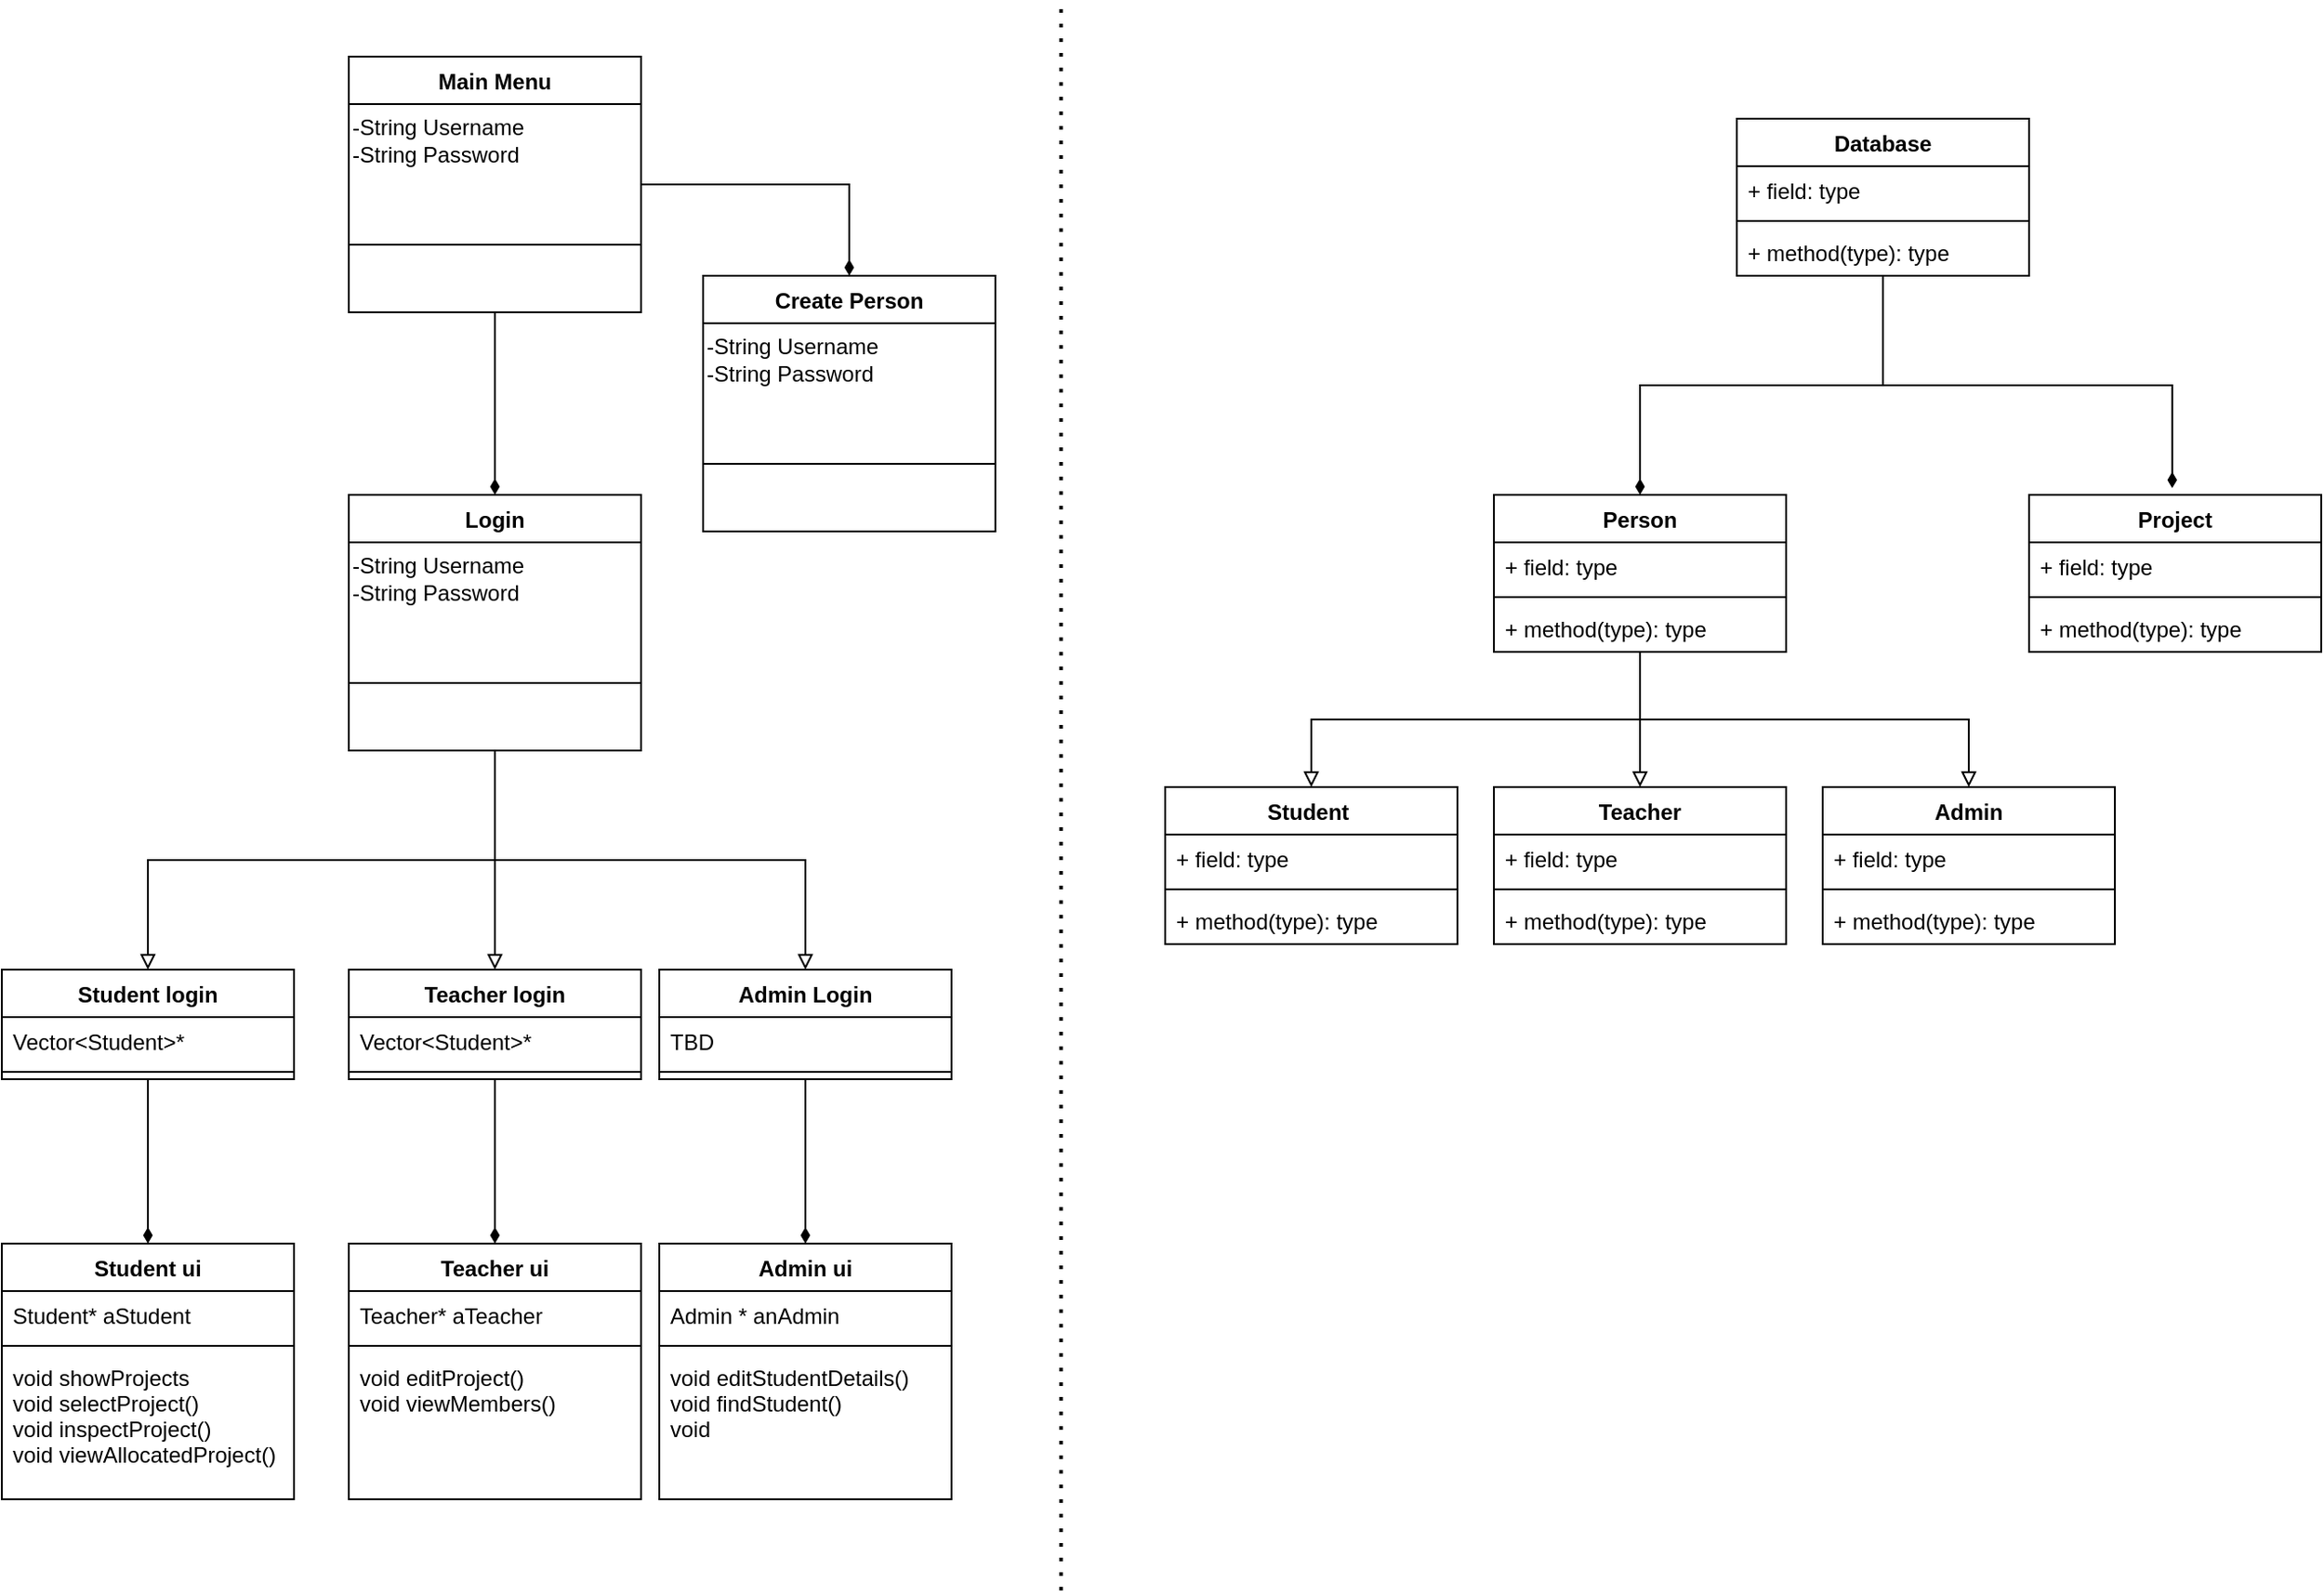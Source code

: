 <mxfile version="20.8.21" type="device"><diagram name="Page-1" id="2kKfXOonwc2UUbp3zuUh"><mxGraphModel dx="2327" dy="830" grid="1" gridSize="10" guides="1" tooltips="1" connect="1" arrows="1" fold="1" page="1" pageScale="1" pageWidth="827" pageHeight="1169" math="0" shadow="0"><root><mxCell id="0"/><mxCell id="1" parent="0"/><mxCell id="gY4Zzhv0Fi-jnLD5Jdes-37" style="edgeStyle=orthogonalEdgeStyle;rounded=0;orthogonalLoop=1;jettySize=auto;html=1;exitX=0.5;exitY=1;exitDx=0;exitDy=0;entryX=0.5;entryY=1;entryDx=0;entryDy=0;endArrow=diamondThin;endFill=1;endSize=12;" parent="1" edge="1"><mxGeometry relative="1" as="geometry"><Array as="points"><mxPoint x="540" y="750"/><mxPoint x="190" y="750"/></Array><mxPoint x="540" y="550" as="sourcePoint"/></mxGeometry></mxCell><mxCell id="j2PaALO1Gbyi4h6pqhbA-11" value="" style="endArrow=none;dashed=1;html=1;dashPattern=1 3;strokeWidth=2;rounded=0;" parent="1" edge="1"><mxGeometry width="50" height="50" relative="1" as="geometry"><mxPoint x="120" y="890" as="sourcePoint"/><mxPoint x="120" y="20" as="targetPoint"/></mxGeometry></mxCell><mxCell id="Xdrip_yZhPIeoHzljRp7-18" style="edgeStyle=orthogonalEdgeStyle;rounded=0;orthogonalLoop=1;jettySize=auto;html=1;exitX=0.5;exitY=1;exitDx=0;exitDy=0;endArrow=diamondThin;endFill=1;" edge="1" parent="1" source="j2PaALO1Gbyi4h6pqhbA-18" target="j2PaALO1Gbyi4h6pqhbA-50"><mxGeometry relative="1" as="geometry"/></mxCell><mxCell id="j2PaALO1Gbyi4h6pqhbA-18" value="Student login" style="swimlane;fontStyle=1;align=center;verticalAlign=top;childLayout=stackLayout;horizontal=1;startSize=26;horizontalStack=0;resizeParent=1;resizeParentMax=0;resizeLast=0;collapsible=1;marginBottom=0;" parent="1" vertex="1"><mxGeometry x="-460" y="550" width="160" height="60" as="geometry"/></mxCell><mxCell id="j2PaALO1Gbyi4h6pqhbA-19" value="Vector&lt;Student&gt;*" style="text;strokeColor=none;fillColor=none;align=left;verticalAlign=top;spacingLeft=4;spacingRight=4;overflow=hidden;rotatable=0;points=[[0,0.5],[1,0.5]];portConstraint=eastwest;" parent="j2PaALO1Gbyi4h6pqhbA-18" vertex="1"><mxGeometry y="26" width="160" height="26" as="geometry"/></mxCell><mxCell id="j2PaALO1Gbyi4h6pqhbA-20" value="" style="line;strokeWidth=1;fillColor=none;align=left;verticalAlign=middle;spacingTop=-1;spacingLeft=3;spacingRight=3;rotatable=0;labelPosition=right;points=[];portConstraint=eastwest;strokeColor=inherit;" parent="j2PaALO1Gbyi4h6pqhbA-18" vertex="1"><mxGeometry y="52" width="160" height="8" as="geometry"/></mxCell><mxCell id="Xdrip_yZhPIeoHzljRp7-19" style="edgeStyle=orthogonalEdgeStyle;rounded=0;orthogonalLoop=1;jettySize=auto;html=1;exitX=0.5;exitY=1;exitDx=0;exitDy=0;entryX=0.5;entryY=0;entryDx=0;entryDy=0;endArrow=diamondThin;endFill=1;" edge="1" parent="1" source="j2PaALO1Gbyi4h6pqhbA-30" target="j2PaALO1Gbyi4h6pqhbA-54"><mxGeometry relative="1" as="geometry"/></mxCell><mxCell id="j2PaALO1Gbyi4h6pqhbA-30" value="Teacher login" style="swimlane;fontStyle=1;align=center;verticalAlign=top;childLayout=stackLayout;horizontal=1;startSize=26;horizontalStack=0;resizeParent=1;resizeParentMax=0;resizeLast=0;collapsible=1;marginBottom=0;" parent="1" vertex="1"><mxGeometry x="-270" y="550" width="160" height="60" as="geometry"/></mxCell><mxCell id="j2PaALO1Gbyi4h6pqhbA-31" value="Vector&lt;Student&gt;*" style="text;strokeColor=none;fillColor=none;align=left;verticalAlign=top;spacingLeft=4;spacingRight=4;overflow=hidden;rotatable=0;points=[[0,0.5],[1,0.5]];portConstraint=eastwest;" parent="j2PaALO1Gbyi4h6pqhbA-30" vertex="1"><mxGeometry y="26" width="160" height="26" as="geometry"/></mxCell><mxCell id="j2PaALO1Gbyi4h6pqhbA-32" value="" style="line;strokeWidth=1;fillColor=none;align=left;verticalAlign=middle;spacingTop=-1;spacingLeft=3;spacingRight=3;rotatable=0;labelPosition=right;points=[];portConstraint=eastwest;strokeColor=inherit;" parent="j2PaALO1Gbyi4h6pqhbA-30" vertex="1"><mxGeometry y="52" width="160" height="8" as="geometry"/></mxCell><mxCell id="Xdrip_yZhPIeoHzljRp7-20" style="edgeStyle=orthogonalEdgeStyle;rounded=0;orthogonalLoop=1;jettySize=auto;html=1;exitX=0.5;exitY=1;exitDx=0;exitDy=0;entryX=0.5;entryY=0;entryDx=0;entryDy=0;endArrow=diamondThin;endFill=1;" edge="1" parent="1" source="j2PaALO1Gbyi4h6pqhbA-34" target="j2PaALO1Gbyi4h6pqhbA-58"><mxGeometry relative="1" as="geometry"/></mxCell><mxCell id="j2PaALO1Gbyi4h6pqhbA-34" value="Admin Login" style="swimlane;fontStyle=1;align=center;verticalAlign=top;childLayout=stackLayout;horizontal=1;startSize=26;horizontalStack=0;resizeParent=1;resizeParentMax=0;resizeLast=0;collapsible=1;marginBottom=0;" parent="1" vertex="1"><mxGeometry x="-100" y="550" width="160" height="60" as="geometry"/></mxCell><mxCell id="j2PaALO1Gbyi4h6pqhbA-35" value="TBD&#10;" style="text;strokeColor=none;fillColor=none;align=left;verticalAlign=top;spacingLeft=4;spacingRight=4;overflow=hidden;rotatable=0;points=[[0,0.5],[1,0.5]];portConstraint=eastwest;" parent="j2PaALO1Gbyi4h6pqhbA-34" vertex="1"><mxGeometry y="26" width="160" height="26" as="geometry"/></mxCell><mxCell id="j2PaALO1Gbyi4h6pqhbA-36" value="" style="line;strokeWidth=1;fillColor=none;align=left;verticalAlign=middle;spacingTop=-1;spacingLeft=3;spacingRight=3;rotatable=0;labelPosition=right;points=[];portConstraint=eastwest;strokeColor=inherit;" parent="j2PaALO1Gbyi4h6pqhbA-34" vertex="1"><mxGeometry y="52" width="160" height="8" as="geometry"/></mxCell><mxCell id="j2PaALO1Gbyi4h6pqhbA-50" value="Student ui" style="swimlane;fontStyle=1;align=center;verticalAlign=top;childLayout=stackLayout;horizontal=1;startSize=26;horizontalStack=0;resizeParent=1;resizeParentMax=0;resizeLast=0;collapsible=1;marginBottom=0;" parent="1" vertex="1"><mxGeometry x="-460" y="700" width="160" height="140" as="geometry"/></mxCell><mxCell id="j2PaALO1Gbyi4h6pqhbA-51" value="Student* aStudent" style="text;strokeColor=none;fillColor=none;align=left;verticalAlign=top;spacingLeft=4;spacingRight=4;overflow=hidden;rotatable=0;points=[[0,0.5],[1,0.5]];portConstraint=eastwest;" parent="j2PaALO1Gbyi4h6pqhbA-50" vertex="1"><mxGeometry y="26" width="160" height="26" as="geometry"/></mxCell><mxCell id="j2PaALO1Gbyi4h6pqhbA-52" value="" style="line;strokeWidth=1;fillColor=none;align=left;verticalAlign=middle;spacingTop=-1;spacingLeft=3;spacingRight=3;rotatable=0;labelPosition=right;points=[];portConstraint=eastwest;strokeColor=inherit;" parent="j2PaALO1Gbyi4h6pqhbA-50" vertex="1"><mxGeometry y="52" width="160" height="8" as="geometry"/></mxCell><mxCell id="j2PaALO1Gbyi4h6pqhbA-53" value="void showProjects&#10;void selectProject()&#10;void inspectProject()&#10;void viewAllocatedProject()&#10;" style="text;strokeColor=none;fillColor=none;align=left;verticalAlign=top;spacingLeft=4;spacingRight=4;overflow=hidden;rotatable=0;points=[[0,0.5],[1,0.5]];portConstraint=eastwest;" parent="j2PaALO1Gbyi4h6pqhbA-50" vertex="1"><mxGeometry y="60" width="160" height="80" as="geometry"/></mxCell><mxCell id="j2PaALO1Gbyi4h6pqhbA-54" value="Teacher ui" style="swimlane;fontStyle=1;align=center;verticalAlign=top;childLayout=stackLayout;horizontal=1;startSize=26;horizontalStack=0;resizeParent=1;resizeParentMax=0;resizeLast=0;collapsible=1;marginBottom=0;" parent="1" vertex="1"><mxGeometry x="-270" y="700" width="160" height="140" as="geometry"/></mxCell><mxCell id="j2PaALO1Gbyi4h6pqhbA-55" value="Teacher* aTeacher" style="text;strokeColor=none;fillColor=none;align=left;verticalAlign=top;spacingLeft=4;spacingRight=4;overflow=hidden;rotatable=0;points=[[0,0.5],[1,0.5]];portConstraint=eastwest;" parent="j2PaALO1Gbyi4h6pqhbA-54" vertex="1"><mxGeometry y="26" width="160" height="26" as="geometry"/></mxCell><mxCell id="j2PaALO1Gbyi4h6pqhbA-56" value="" style="line;strokeWidth=1;fillColor=none;align=left;verticalAlign=middle;spacingTop=-1;spacingLeft=3;spacingRight=3;rotatable=0;labelPosition=right;points=[];portConstraint=eastwest;strokeColor=inherit;" parent="j2PaALO1Gbyi4h6pqhbA-54" vertex="1"><mxGeometry y="52" width="160" height="8" as="geometry"/></mxCell><mxCell id="j2PaALO1Gbyi4h6pqhbA-57" value="void editProject()&#10;void viewMembers()" style="text;strokeColor=none;fillColor=none;align=left;verticalAlign=top;spacingLeft=4;spacingRight=4;overflow=hidden;rotatable=0;points=[[0,0.5],[1,0.5]];portConstraint=eastwest;" parent="j2PaALO1Gbyi4h6pqhbA-54" vertex="1"><mxGeometry y="60" width="160" height="80" as="geometry"/></mxCell><mxCell id="j2PaALO1Gbyi4h6pqhbA-58" value="Admin ui" style="swimlane;fontStyle=1;align=center;verticalAlign=top;childLayout=stackLayout;horizontal=1;startSize=26;horizontalStack=0;resizeParent=1;resizeParentMax=0;resizeLast=0;collapsible=1;marginBottom=0;" parent="1" vertex="1"><mxGeometry x="-100" y="700" width="160" height="140" as="geometry"/></mxCell><mxCell id="j2PaALO1Gbyi4h6pqhbA-59" value="Admin * anAdmin" style="text;strokeColor=none;fillColor=none;align=left;verticalAlign=top;spacingLeft=4;spacingRight=4;overflow=hidden;rotatable=0;points=[[0,0.5],[1,0.5]];portConstraint=eastwest;" parent="j2PaALO1Gbyi4h6pqhbA-58" vertex="1"><mxGeometry y="26" width="160" height="26" as="geometry"/></mxCell><mxCell id="j2PaALO1Gbyi4h6pqhbA-60" value="" style="line;strokeWidth=1;fillColor=none;align=left;verticalAlign=middle;spacingTop=-1;spacingLeft=3;spacingRight=3;rotatable=0;labelPosition=right;points=[];portConstraint=eastwest;strokeColor=inherit;" parent="j2PaALO1Gbyi4h6pqhbA-58" vertex="1"><mxGeometry y="52" width="160" height="8" as="geometry"/></mxCell><mxCell id="j2PaALO1Gbyi4h6pqhbA-61" value="void editStudentDetails()&#10;void findStudent()&#10;void " style="text;strokeColor=none;fillColor=none;align=left;verticalAlign=top;spacingLeft=4;spacingRight=4;overflow=hidden;rotatable=0;points=[[0,0.5],[1,0.5]];portConstraint=eastwest;" parent="j2PaALO1Gbyi4h6pqhbA-58" vertex="1"><mxGeometry y="60" width="160" height="80" as="geometry"/></mxCell><mxCell id="Xdrip_yZhPIeoHzljRp7-11" style="edgeStyle=orthogonalEdgeStyle;rounded=0;orthogonalLoop=1;jettySize=auto;html=1;exitX=0.5;exitY=1;exitDx=0;exitDy=0;entryX=0.5;entryY=0;entryDx=0;entryDy=0;endArrow=block;endFill=0;" edge="1" parent="1" source="Xdrip_yZhPIeoHzljRp7-2" target="j2PaALO1Gbyi4h6pqhbA-34"><mxGeometry relative="1" as="geometry"/></mxCell><mxCell id="Xdrip_yZhPIeoHzljRp7-12" style="edgeStyle=orthogonalEdgeStyle;rounded=0;orthogonalLoop=1;jettySize=auto;html=1;exitX=0.5;exitY=1;exitDx=0;exitDy=0;entryX=0.5;entryY=0;entryDx=0;entryDy=0;endArrow=block;endFill=0;" edge="1" parent="1" source="Xdrip_yZhPIeoHzljRp7-2" target="j2PaALO1Gbyi4h6pqhbA-30"><mxGeometry relative="1" as="geometry"/></mxCell><mxCell id="Xdrip_yZhPIeoHzljRp7-13" style="edgeStyle=orthogonalEdgeStyle;rounded=0;orthogonalLoop=1;jettySize=auto;html=1;exitX=0.5;exitY=1;exitDx=0;exitDy=0;endArrow=block;endFill=0;" edge="1" parent="1" source="Xdrip_yZhPIeoHzljRp7-2" target="j2PaALO1Gbyi4h6pqhbA-18"><mxGeometry relative="1" as="geometry"/></mxCell><mxCell id="Xdrip_yZhPIeoHzljRp7-2" value="Login" style="swimlane;fontStyle=1;align=center;verticalAlign=top;childLayout=stackLayout;horizontal=1;startSize=26;horizontalStack=0;resizeParent=1;resizeParentMax=0;resizeLast=0;collapsible=1;marginBottom=0;" vertex="1" parent="1"><mxGeometry x="-270" y="290" width="160" height="140" as="geometry"/></mxCell><mxCell id="Xdrip_yZhPIeoHzljRp7-14" value="-String Username&lt;br&gt;-String Password" style="text;html=1;align=left;verticalAlign=middle;resizable=0;points=[];autosize=1;strokeColor=none;fillColor=none;" vertex="1" parent="Xdrip_yZhPIeoHzljRp7-2"><mxGeometry y="26" width="160" height="40" as="geometry"/></mxCell><mxCell id="Xdrip_yZhPIeoHzljRp7-4" value="" style="line;strokeWidth=1;fillColor=none;align=left;verticalAlign=middle;spacingTop=-1;spacingLeft=3;spacingRight=3;rotatable=0;labelPosition=right;points=[];portConstraint=eastwest;strokeColor=inherit;" vertex="1" parent="Xdrip_yZhPIeoHzljRp7-2"><mxGeometry y="66" width="160" height="74" as="geometry"/></mxCell><mxCell id="Xdrip_yZhPIeoHzljRp7-31" style="edgeStyle=orthogonalEdgeStyle;rounded=0;orthogonalLoop=1;jettySize=auto;html=1;exitX=0.5;exitY=1;exitDx=0;exitDy=0;endArrow=diamondThin;endFill=1;" edge="1" parent="1" source="Xdrip_yZhPIeoHzljRp7-22" target="Xdrip_yZhPIeoHzljRp7-2"><mxGeometry relative="1" as="geometry"/></mxCell><mxCell id="Xdrip_yZhPIeoHzljRp7-35" style="edgeStyle=orthogonalEdgeStyle;rounded=0;orthogonalLoop=1;jettySize=auto;html=1;exitX=1;exitY=0.5;exitDx=0;exitDy=0;entryX=0.5;entryY=0;entryDx=0;entryDy=0;endArrow=diamondThin;endFill=1;" edge="1" parent="1" source="Xdrip_yZhPIeoHzljRp7-22" target="Xdrip_yZhPIeoHzljRp7-32"><mxGeometry relative="1" as="geometry"/></mxCell><mxCell id="Xdrip_yZhPIeoHzljRp7-22" value="Main Menu" style="swimlane;fontStyle=1;align=center;verticalAlign=top;childLayout=stackLayout;horizontal=1;startSize=26;horizontalStack=0;resizeParent=1;resizeParentMax=0;resizeLast=0;collapsible=1;marginBottom=0;" vertex="1" parent="1"><mxGeometry x="-270" y="50" width="160" height="140" as="geometry"/></mxCell><mxCell id="Xdrip_yZhPIeoHzljRp7-23" value="-String Username&lt;br&gt;-String Password" style="text;html=1;align=left;verticalAlign=middle;resizable=0;points=[];autosize=1;strokeColor=none;fillColor=none;" vertex="1" parent="Xdrip_yZhPIeoHzljRp7-22"><mxGeometry y="26" width="160" height="40" as="geometry"/></mxCell><mxCell id="Xdrip_yZhPIeoHzljRp7-24" value="" style="line;strokeWidth=1;fillColor=none;align=left;verticalAlign=middle;spacingTop=-1;spacingLeft=3;spacingRight=3;rotatable=0;labelPosition=right;points=[];portConstraint=eastwest;strokeColor=inherit;" vertex="1" parent="Xdrip_yZhPIeoHzljRp7-22"><mxGeometry y="66" width="160" height="74" as="geometry"/></mxCell><mxCell id="Xdrip_yZhPIeoHzljRp7-32" value="Create Person&#10;" style="swimlane;fontStyle=1;align=center;verticalAlign=top;childLayout=stackLayout;horizontal=1;startSize=26;horizontalStack=0;resizeParent=1;resizeParentMax=0;resizeLast=0;collapsible=1;marginBottom=0;" vertex="1" parent="1"><mxGeometry x="-76" y="170" width="160" height="140" as="geometry"/></mxCell><mxCell id="Xdrip_yZhPIeoHzljRp7-33" value="-String Username&lt;br&gt;-String Password" style="text;html=1;align=left;verticalAlign=middle;resizable=0;points=[];autosize=1;strokeColor=none;fillColor=none;" vertex="1" parent="Xdrip_yZhPIeoHzljRp7-32"><mxGeometry y="26" width="160" height="40" as="geometry"/></mxCell><mxCell id="Xdrip_yZhPIeoHzljRp7-34" value="" style="line;strokeWidth=1;fillColor=none;align=left;verticalAlign=middle;spacingTop=-1;spacingLeft=3;spacingRight=3;rotatable=0;labelPosition=right;points=[];portConstraint=eastwest;strokeColor=inherit;" vertex="1" parent="Xdrip_yZhPIeoHzljRp7-32"><mxGeometry y="66" width="160" height="74" as="geometry"/></mxCell><mxCell id="Xdrip_yZhPIeoHzljRp7-68" style="edgeStyle=orthogonalEdgeStyle;rounded=0;orthogonalLoop=1;jettySize=auto;html=1;exitX=0.5;exitY=1;exitDx=0;exitDy=0;entryX=0.5;entryY=0;entryDx=0;entryDy=0;endArrow=block;endFill=0;" edge="1" parent="1" source="Xdrip_yZhPIeoHzljRp7-40" target="Xdrip_yZhPIeoHzljRp7-48"><mxGeometry relative="1" as="geometry"/></mxCell><mxCell id="Xdrip_yZhPIeoHzljRp7-69" style="edgeStyle=orthogonalEdgeStyle;rounded=0;orthogonalLoop=1;jettySize=auto;html=1;exitX=0.5;exitY=1;exitDx=0;exitDy=0;endArrow=block;endFill=0;entryX=0.5;entryY=0;entryDx=0;entryDy=0;" edge="1" parent="1" source="Xdrip_yZhPIeoHzljRp7-40" target="Xdrip_yZhPIeoHzljRp7-44"><mxGeometry relative="1" as="geometry"><mxPoint x="357" y="420" as="targetPoint"/></mxGeometry></mxCell><mxCell id="Xdrip_yZhPIeoHzljRp7-70" style="edgeStyle=orthogonalEdgeStyle;rounded=0;orthogonalLoop=1;jettySize=auto;html=1;exitX=0.5;exitY=1;exitDx=0;exitDy=0;entryX=0.5;entryY=0;entryDx=0;entryDy=0;endArrow=block;endFill=0;" edge="1" parent="1" source="Xdrip_yZhPIeoHzljRp7-40" target="Xdrip_yZhPIeoHzljRp7-61"><mxGeometry relative="1" as="geometry"/></mxCell><mxCell id="Xdrip_yZhPIeoHzljRp7-40" value="Person" style="swimlane;fontStyle=1;align=center;verticalAlign=top;childLayout=stackLayout;horizontal=1;startSize=26;horizontalStack=0;resizeParent=1;resizeParentMax=0;resizeLast=0;collapsible=1;marginBottom=0;" vertex="1" parent="1"><mxGeometry x="357" y="290" width="160" height="86" as="geometry"/></mxCell><mxCell id="Xdrip_yZhPIeoHzljRp7-41" value="+ field: type" style="text;strokeColor=none;fillColor=none;align=left;verticalAlign=top;spacingLeft=4;spacingRight=4;overflow=hidden;rotatable=0;points=[[0,0.5],[1,0.5]];portConstraint=eastwest;" vertex="1" parent="Xdrip_yZhPIeoHzljRp7-40"><mxGeometry y="26" width="160" height="26" as="geometry"/></mxCell><mxCell id="Xdrip_yZhPIeoHzljRp7-42" value="" style="line;strokeWidth=1;fillColor=none;align=left;verticalAlign=middle;spacingTop=-1;spacingLeft=3;spacingRight=3;rotatable=0;labelPosition=right;points=[];portConstraint=eastwest;strokeColor=inherit;" vertex="1" parent="Xdrip_yZhPIeoHzljRp7-40"><mxGeometry y="52" width="160" height="8" as="geometry"/></mxCell><mxCell id="Xdrip_yZhPIeoHzljRp7-43" value="+ method(type): type" style="text;strokeColor=none;fillColor=none;align=left;verticalAlign=top;spacingLeft=4;spacingRight=4;overflow=hidden;rotatable=0;points=[[0,0.5],[1,0.5]];portConstraint=eastwest;" vertex="1" parent="Xdrip_yZhPIeoHzljRp7-40"><mxGeometry y="60" width="160" height="26" as="geometry"/></mxCell><mxCell id="Xdrip_yZhPIeoHzljRp7-44" value="Student " style="swimlane;fontStyle=1;align=center;verticalAlign=top;childLayout=stackLayout;horizontal=1;startSize=26;horizontalStack=0;resizeParent=1;resizeParentMax=0;resizeLast=0;collapsible=1;marginBottom=0;" vertex="1" parent="1"><mxGeometry x="177" y="450" width="160" height="86" as="geometry"/></mxCell><mxCell id="Xdrip_yZhPIeoHzljRp7-45" value="+ field: type" style="text;strokeColor=none;fillColor=none;align=left;verticalAlign=top;spacingLeft=4;spacingRight=4;overflow=hidden;rotatable=0;points=[[0,0.5],[1,0.5]];portConstraint=eastwest;" vertex="1" parent="Xdrip_yZhPIeoHzljRp7-44"><mxGeometry y="26" width="160" height="26" as="geometry"/></mxCell><mxCell id="Xdrip_yZhPIeoHzljRp7-46" value="" style="line;strokeWidth=1;fillColor=none;align=left;verticalAlign=middle;spacingTop=-1;spacingLeft=3;spacingRight=3;rotatable=0;labelPosition=right;points=[];portConstraint=eastwest;strokeColor=inherit;" vertex="1" parent="Xdrip_yZhPIeoHzljRp7-44"><mxGeometry y="52" width="160" height="8" as="geometry"/></mxCell><mxCell id="Xdrip_yZhPIeoHzljRp7-47" value="+ method(type): type" style="text;strokeColor=none;fillColor=none;align=left;verticalAlign=top;spacingLeft=4;spacingRight=4;overflow=hidden;rotatable=0;points=[[0,0.5],[1,0.5]];portConstraint=eastwest;" vertex="1" parent="Xdrip_yZhPIeoHzljRp7-44"><mxGeometry y="60" width="160" height="26" as="geometry"/></mxCell><mxCell id="Xdrip_yZhPIeoHzljRp7-48" value="Teacher" style="swimlane;fontStyle=1;align=center;verticalAlign=top;childLayout=stackLayout;horizontal=1;startSize=26;horizontalStack=0;resizeParent=1;resizeParentMax=0;resizeLast=0;collapsible=1;marginBottom=0;" vertex="1" parent="1"><mxGeometry x="357" y="450" width="160" height="86" as="geometry"/></mxCell><mxCell id="Xdrip_yZhPIeoHzljRp7-49" value="+ field: type" style="text;strokeColor=none;fillColor=none;align=left;verticalAlign=top;spacingLeft=4;spacingRight=4;overflow=hidden;rotatable=0;points=[[0,0.5],[1,0.5]];portConstraint=eastwest;" vertex="1" parent="Xdrip_yZhPIeoHzljRp7-48"><mxGeometry y="26" width="160" height="26" as="geometry"/></mxCell><mxCell id="Xdrip_yZhPIeoHzljRp7-50" value="" style="line;strokeWidth=1;fillColor=none;align=left;verticalAlign=middle;spacingTop=-1;spacingLeft=3;spacingRight=3;rotatable=0;labelPosition=right;points=[];portConstraint=eastwest;strokeColor=inherit;" vertex="1" parent="Xdrip_yZhPIeoHzljRp7-48"><mxGeometry y="52" width="160" height="8" as="geometry"/></mxCell><mxCell id="Xdrip_yZhPIeoHzljRp7-51" value="+ method(type): type" style="text;strokeColor=none;fillColor=none;align=left;verticalAlign=top;spacingLeft=4;spacingRight=4;overflow=hidden;rotatable=0;points=[[0,0.5],[1,0.5]];portConstraint=eastwest;" vertex="1" parent="Xdrip_yZhPIeoHzljRp7-48"><mxGeometry y="60" width="160" height="26" as="geometry"/></mxCell><mxCell id="Xdrip_yZhPIeoHzljRp7-57" value="Project" style="swimlane;fontStyle=1;align=center;verticalAlign=top;childLayout=stackLayout;horizontal=1;startSize=26;horizontalStack=0;resizeParent=1;resizeParentMax=0;resizeLast=0;collapsible=1;marginBottom=0;" vertex="1" parent="1"><mxGeometry x="650" y="290" width="160" height="86" as="geometry"/></mxCell><mxCell id="Xdrip_yZhPIeoHzljRp7-58" value="+ field: type" style="text;strokeColor=none;fillColor=none;align=left;verticalAlign=top;spacingLeft=4;spacingRight=4;overflow=hidden;rotatable=0;points=[[0,0.5],[1,0.5]];portConstraint=eastwest;" vertex="1" parent="Xdrip_yZhPIeoHzljRp7-57"><mxGeometry y="26" width="160" height="26" as="geometry"/></mxCell><mxCell id="Xdrip_yZhPIeoHzljRp7-59" value="" style="line;strokeWidth=1;fillColor=none;align=left;verticalAlign=middle;spacingTop=-1;spacingLeft=3;spacingRight=3;rotatable=0;labelPosition=right;points=[];portConstraint=eastwest;strokeColor=inherit;" vertex="1" parent="Xdrip_yZhPIeoHzljRp7-57"><mxGeometry y="52" width="160" height="8" as="geometry"/></mxCell><mxCell id="Xdrip_yZhPIeoHzljRp7-60" value="+ method(type): type" style="text;strokeColor=none;fillColor=none;align=left;verticalAlign=top;spacingLeft=4;spacingRight=4;overflow=hidden;rotatable=0;points=[[0,0.5],[1,0.5]];portConstraint=eastwest;" vertex="1" parent="Xdrip_yZhPIeoHzljRp7-57"><mxGeometry y="60" width="160" height="26" as="geometry"/></mxCell><mxCell id="Xdrip_yZhPIeoHzljRp7-61" value="Admin" style="swimlane;fontStyle=1;align=center;verticalAlign=top;childLayout=stackLayout;horizontal=1;startSize=26;horizontalStack=0;resizeParent=1;resizeParentMax=0;resizeLast=0;collapsible=1;marginBottom=0;" vertex="1" parent="1"><mxGeometry x="537" y="450" width="160" height="86" as="geometry"/></mxCell><mxCell id="Xdrip_yZhPIeoHzljRp7-62" value="+ field: type" style="text;strokeColor=none;fillColor=none;align=left;verticalAlign=top;spacingLeft=4;spacingRight=4;overflow=hidden;rotatable=0;points=[[0,0.5],[1,0.5]];portConstraint=eastwest;" vertex="1" parent="Xdrip_yZhPIeoHzljRp7-61"><mxGeometry y="26" width="160" height="26" as="geometry"/></mxCell><mxCell id="Xdrip_yZhPIeoHzljRp7-63" value="" style="line;strokeWidth=1;fillColor=none;align=left;verticalAlign=middle;spacingTop=-1;spacingLeft=3;spacingRight=3;rotatable=0;labelPosition=right;points=[];portConstraint=eastwest;strokeColor=inherit;" vertex="1" parent="Xdrip_yZhPIeoHzljRp7-61"><mxGeometry y="52" width="160" height="8" as="geometry"/></mxCell><mxCell id="Xdrip_yZhPIeoHzljRp7-64" value="+ method(type): type" style="text;strokeColor=none;fillColor=none;align=left;verticalAlign=top;spacingLeft=4;spacingRight=4;overflow=hidden;rotatable=0;points=[[0,0.5],[1,0.5]];portConstraint=eastwest;" vertex="1" parent="Xdrip_yZhPIeoHzljRp7-61"><mxGeometry y="60" width="160" height="26" as="geometry"/></mxCell><mxCell id="Xdrip_yZhPIeoHzljRp7-79" style="edgeStyle=orthogonalEdgeStyle;rounded=0;orthogonalLoop=1;jettySize=auto;html=1;exitX=0.5;exitY=1;exitDx=0;exitDy=0;endArrow=diamondThin;endFill=1;" edge="1" parent="1" source="Xdrip_yZhPIeoHzljRp7-74" target="Xdrip_yZhPIeoHzljRp7-40"><mxGeometry relative="1" as="geometry"><mxPoint x="540" y="210" as="targetPoint"/></mxGeometry></mxCell><mxCell id="Xdrip_yZhPIeoHzljRp7-80" style="edgeStyle=orthogonalEdgeStyle;rounded=0;orthogonalLoop=1;jettySize=auto;html=1;exitX=0.5;exitY=1;exitDx=0;exitDy=0;endArrow=diamondThin;endFill=1;entryX=0.49;entryY=-0.043;entryDx=0;entryDy=0;entryPerimeter=0;" edge="1" parent="1" source="Xdrip_yZhPIeoHzljRp7-74" target="Xdrip_yZhPIeoHzljRp7-57"><mxGeometry relative="1" as="geometry"><mxPoint x="620" y="210" as="targetPoint"/></mxGeometry></mxCell><mxCell id="Xdrip_yZhPIeoHzljRp7-74" value="Database" style="swimlane;fontStyle=1;align=center;verticalAlign=top;childLayout=stackLayout;horizontal=1;startSize=26;horizontalStack=0;resizeParent=1;resizeParentMax=0;resizeLast=0;collapsible=1;marginBottom=0;" vertex="1" parent="1"><mxGeometry x="490" y="84" width="160" height="86" as="geometry"/></mxCell><mxCell id="Xdrip_yZhPIeoHzljRp7-75" value="+ field: type" style="text;strokeColor=none;fillColor=none;align=left;verticalAlign=top;spacingLeft=4;spacingRight=4;overflow=hidden;rotatable=0;points=[[0,0.5],[1,0.5]];portConstraint=eastwest;" vertex="1" parent="Xdrip_yZhPIeoHzljRp7-74"><mxGeometry y="26" width="160" height="26" as="geometry"/></mxCell><mxCell id="Xdrip_yZhPIeoHzljRp7-76" value="" style="line;strokeWidth=1;fillColor=none;align=left;verticalAlign=middle;spacingTop=-1;spacingLeft=3;spacingRight=3;rotatable=0;labelPosition=right;points=[];portConstraint=eastwest;strokeColor=inherit;" vertex="1" parent="Xdrip_yZhPIeoHzljRp7-74"><mxGeometry y="52" width="160" height="8" as="geometry"/></mxCell><mxCell id="Xdrip_yZhPIeoHzljRp7-77" value="+ method(type): type" style="text;strokeColor=none;fillColor=none;align=left;verticalAlign=top;spacingLeft=4;spacingRight=4;overflow=hidden;rotatable=0;points=[[0,0.5],[1,0.5]];portConstraint=eastwest;" vertex="1" parent="Xdrip_yZhPIeoHzljRp7-74"><mxGeometry y="60" width="160" height="26" as="geometry"/></mxCell></root></mxGraphModel></diagram></mxfile>